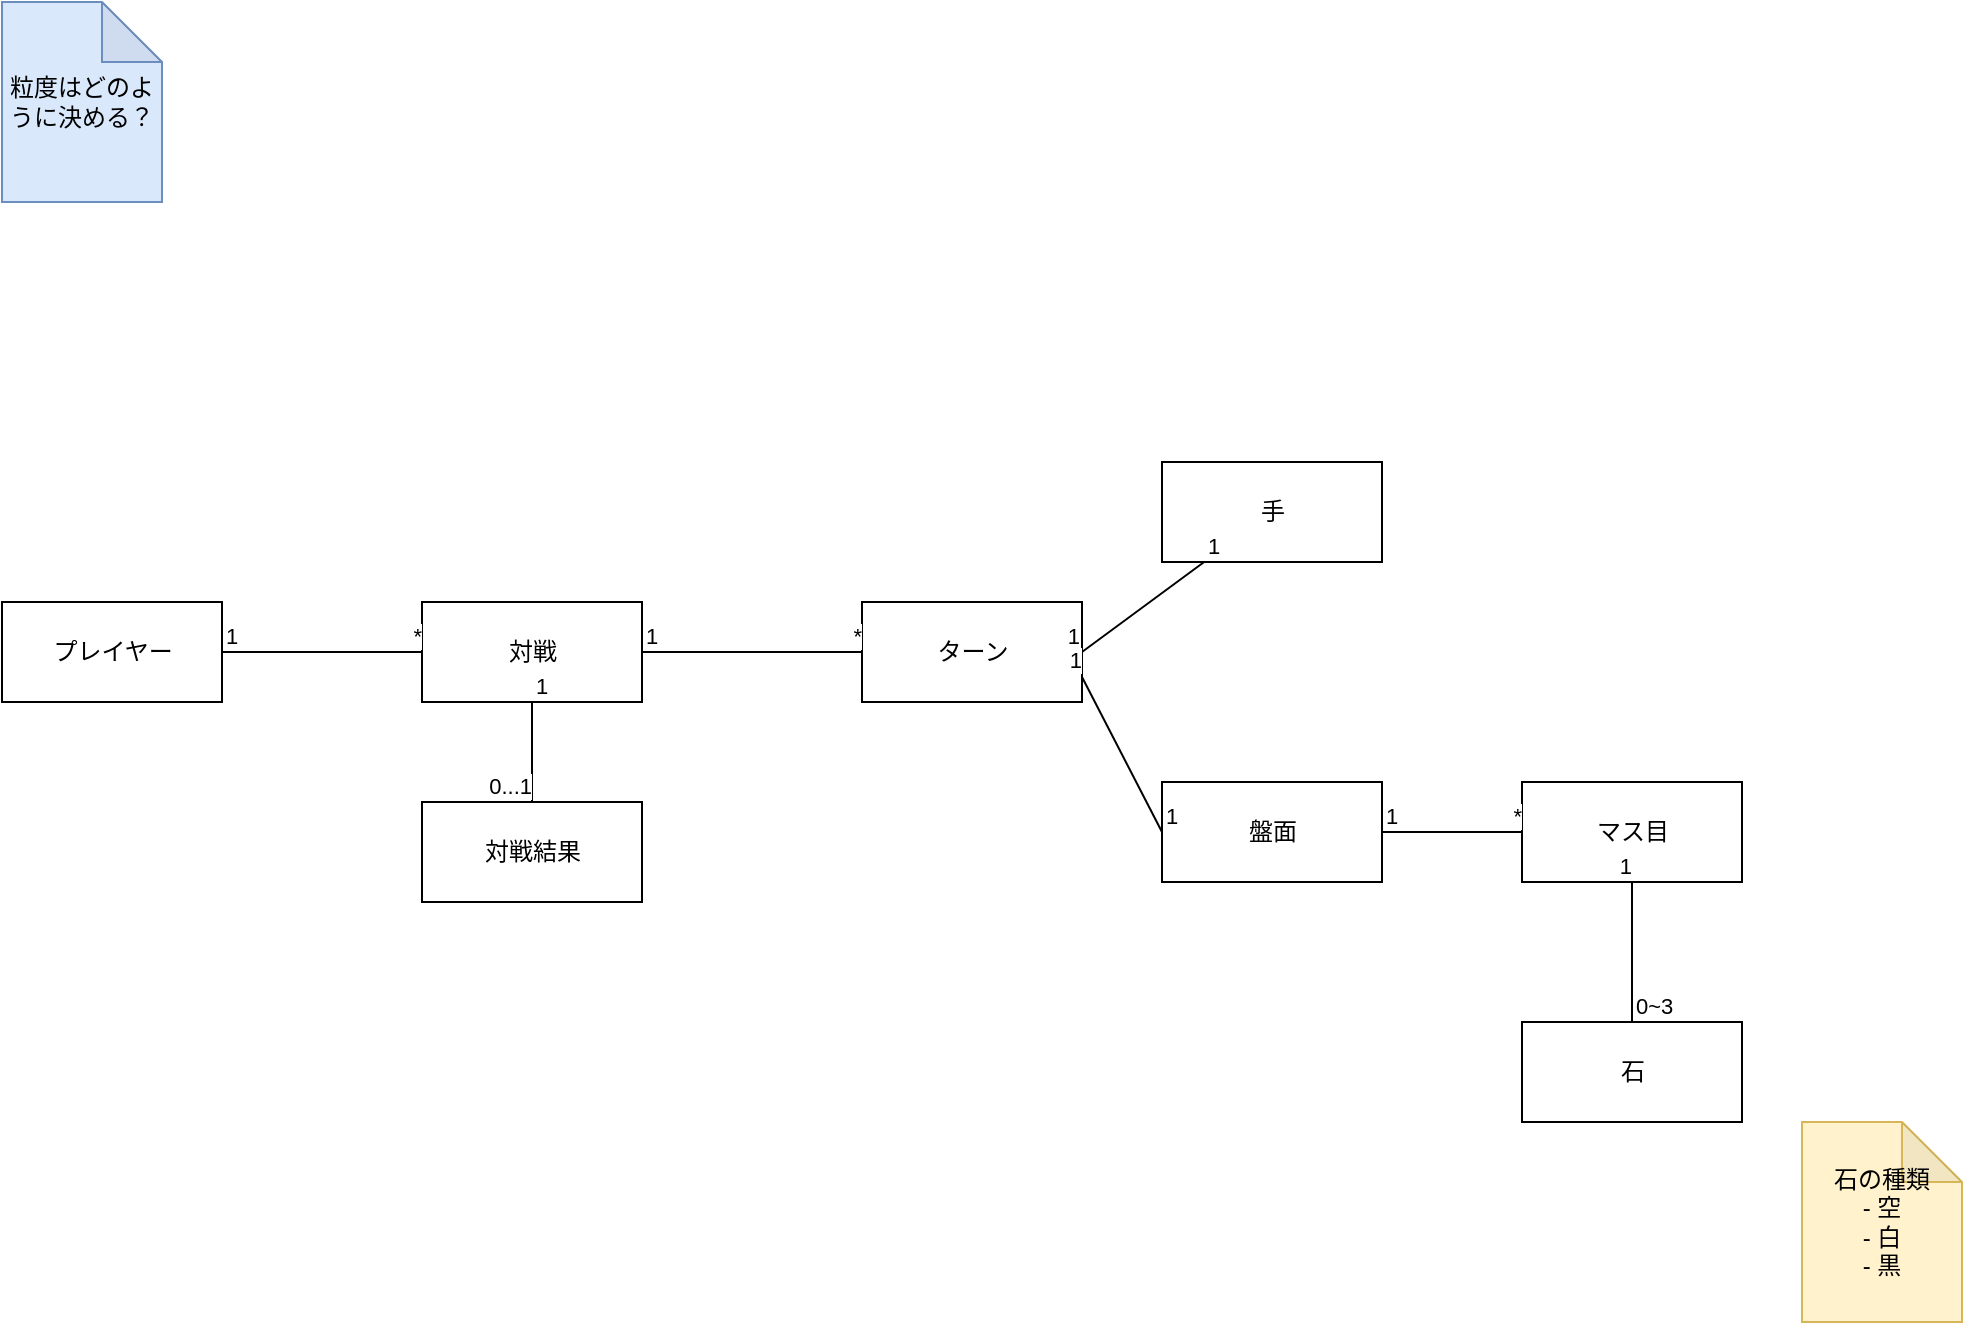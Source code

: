 <mxfile>
    <diagram id="fqqR5jw26kWLBuEo31SX" name="ページ1">
        <mxGraphModel dx="812" dy="1101" grid="1" gridSize="10" guides="1" tooltips="1" connect="1" arrows="1" fold="1" page="1" pageScale="1" pageWidth="827" pageHeight="1169" math="0" shadow="0">
            <root>
                <mxCell id="0"/>
                <mxCell id="1" parent="0"/>
                <mxCell id="2" value="対戦" style="html=1;" parent="1" vertex="1">
                    <mxGeometry x="270" y="520" width="110" height="50" as="geometry"/>
                </mxCell>
                <mxCell id="3" value="ターン" style="html=1;" parent="1" vertex="1">
                    <mxGeometry x="490" y="520" width="110" height="50" as="geometry"/>
                </mxCell>
                <mxCell id="4" value="対戦結果" style="html=1;" parent="1" vertex="1">
                    <mxGeometry x="270" y="620" width="110" height="50" as="geometry"/>
                </mxCell>
                <mxCell id="5" value="マス目" style="html=1;" parent="1" vertex="1">
                    <mxGeometry x="820" y="610" width="110" height="50" as="geometry"/>
                </mxCell>
                <mxCell id="6" value="石の種類&lt;br&gt;- 空&lt;br&gt;- 白&lt;br&gt;- 黒" style="shape=note;whiteSpace=wrap;html=1;backgroundOutline=1;darkOpacity=0.05;fillColor=#fff2cc;strokeColor=#d6b656;" parent="1" vertex="1">
                    <mxGeometry x="960" y="780" width="80" height="100" as="geometry"/>
                </mxCell>
                <mxCell id="7" value="プレイヤー" style="html=1;" parent="1" vertex="1">
                    <mxGeometry x="60" y="520" width="110" height="50" as="geometry"/>
                </mxCell>
                <mxCell id="8" value="" style="endArrow=none;html=1;edgeStyle=orthogonalEdgeStyle;" parent="1" source="7" target="2" edge="1">
                    <mxGeometry relative="1" as="geometry">
                        <mxPoint x="160" y="550" as="sourcePoint"/>
                        <mxPoint x="320" y="550" as="targetPoint"/>
                    </mxGeometry>
                </mxCell>
                <mxCell id="9" value="1" style="edgeLabel;resizable=0;html=1;align=left;verticalAlign=bottom;" parent="8" connectable="0" vertex="1">
                    <mxGeometry x="-1" relative="1" as="geometry"/>
                </mxCell>
                <mxCell id="10" value="*" style="edgeLabel;resizable=0;html=1;align=right;verticalAlign=bottom;" parent="8" connectable="0" vertex="1">
                    <mxGeometry x="1" relative="1" as="geometry"/>
                </mxCell>
                <mxCell id="11" value="" style="endArrow=none;html=1;edgeStyle=orthogonalEdgeStyle;" parent="1" source="2" target="3" edge="1">
                    <mxGeometry relative="1" as="geometry">
                        <mxPoint x="180" y="555" as="sourcePoint"/>
                        <mxPoint x="280" y="555" as="targetPoint"/>
                    </mxGeometry>
                </mxCell>
                <mxCell id="12" value="1" style="edgeLabel;resizable=0;html=1;align=left;verticalAlign=bottom;" parent="11" connectable="0" vertex="1">
                    <mxGeometry x="-1" relative="1" as="geometry"/>
                </mxCell>
                <mxCell id="13" value="*" style="edgeLabel;resizable=0;html=1;align=right;verticalAlign=bottom;" parent="11" connectable="0" vertex="1">
                    <mxGeometry x="1" relative="1" as="geometry"/>
                </mxCell>
                <mxCell id="14" value="" style="endArrow=none;html=1;edgeStyle=orthogonalEdgeStyle;" parent="1" source="2" target="4" edge="1">
                    <mxGeometry relative="1" as="geometry">
                        <mxPoint x="390" y="555" as="sourcePoint"/>
                        <mxPoint x="500" y="555" as="targetPoint"/>
                    </mxGeometry>
                </mxCell>
                <mxCell id="15" value="1" style="edgeLabel;resizable=0;html=1;align=left;verticalAlign=bottom;" parent="14" connectable="0" vertex="1">
                    <mxGeometry x="-1" relative="1" as="geometry"/>
                </mxCell>
                <mxCell id="16" value="0...1" style="edgeLabel;resizable=0;html=1;align=right;verticalAlign=bottom;" parent="14" connectable="0" vertex="1">
                    <mxGeometry x="1" relative="1" as="geometry"/>
                </mxCell>
                <mxCell id="19" value="手" style="html=1;" parent="1" vertex="1">
                    <mxGeometry x="640" y="450" width="110" height="50" as="geometry"/>
                </mxCell>
                <mxCell id="20" value="" style="endArrow=none;html=1;entryX=1;entryY=0.5;entryDx=0;entryDy=0;" parent="1" source="19" target="3" edge="1">
                    <mxGeometry relative="1" as="geometry">
                        <mxPoint x="335" y="580" as="sourcePoint"/>
                        <mxPoint x="335" y="630" as="targetPoint"/>
                    </mxGeometry>
                </mxCell>
                <mxCell id="21" value="1" style="edgeLabel;resizable=0;html=1;align=left;verticalAlign=bottom;" parent="20" connectable="0" vertex="1">
                    <mxGeometry x="-1" relative="1" as="geometry"/>
                </mxCell>
                <mxCell id="22" value="1" style="edgeLabel;resizable=0;html=1;align=right;verticalAlign=bottom;" parent="20" connectable="0" vertex="1">
                    <mxGeometry x="1" relative="1" as="geometry"/>
                </mxCell>
                <mxCell id="23" value="盤面" style="html=1;" parent="1" vertex="1">
                    <mxGeometry x="640" y="610" width="110" height="50" as="geometry"/>
                </mxCell>
                <mxCell id="24" value="" style="endArrow=none;html=1;exitX=0;exitY=0.5;exitDx=0;exitDy=0;entryX=1;entryY=0.75;entryDx=0;entryDy=0;" parent="1" source="23" target="3" edge="1">
                    <mxGeometry relative="1" as="geometry">
                        <mxPoint x="671.071" y="510" as="sourcePoint"/>
                        <mxPoint x="610" y="555" as="targetPoint"/>
                    </mxGeometry>
                </mxCell>
                <mxCell id="25" value="1" style="edgeLabel;resizable=0;html=1;align=left;verticalAlign=bottom;" parent="24" connectable="0" vertex="1">
                    <mxGeometry x="-1" relative="1" as="geometry"/>
                </mxCell>
                <mxCell id="26" value="1" style="edgeLabel;resizable=0;html=1;align=right;verticalAlign=bottom;" parent="24" connectable="0" vertex="1">
                    <mxGeometry x="1" relative="1" as="geometry"/>
                </mxCell>
                <mxCell id="27" value="石" style="html=1;" parent="1" vertex="1">
                    <mxGeometry x="820" y="730" width="110" height="50" as="geometry"/>
                </mxCell>
                <mxCell id="28" value="" style="endArrow=none;html=1;exitX=1;exitY=0.5;exitDx=0;exitDy=0;" parent="1" source="23" target="5" edge="1">
                    <mxGeometry relative="1" as="geometry">
                        <mxPoint x="390" y="555" as="sourcePoint"/>
                        <mxPoint x="500" y="555" as="targetPoint"/>
                    </mxGeometry>
                </mxCell>
                <mxCell id="29" value="1" style="edgeLabel;resizable=0;html=1;align=left;verticalAlign=bottom;" parent="28" connectable="0" vertex="1">
                    <mxGeometry x="-1" relative="1" as="geometry"/>
                </mxCell>
                <mxCell id="30" value="*" style="edgeLabel;resizable=0;html=1;align=right;verticalAlign=bottom;" parent="28" connectable="0" vertex="1">
                    <mxGeometry x="1" relative="1" as="geometry"/>
                </mxCell>
                <mxCell id="31" value="" style="endArrow=none;html=1;" parent="1" source="27" target="5" edge="1">
                    <mxGeometry relative="1" as="geometry">
                        <mxPoint x="650" y="645" as="sourcePoint"/>
                        <mxPoint x="610" y="567.5" as="targetPoint"/>
                    </mxGeometry>
                </mxCell>
                <mxCell id="32" value="0~3" style="edgeLabel;resizable=0;html=1;align=left;verticalAlign=bottom;" parent="31" connectable="0" vertex="1">
                    <mxGeometry x="-1" relative="1" as="geometry"/>
                </mxCell>
                <mxCell id="33" value="1" style="edgeLabel;resizable=0;html=1;align=right;verticalAlign=bottom;" parent="31" connectable="0" vertex="1">
                    <mxGeometry x="1" relative="1" as="geometry"/>
                </mxCell>
                <mxCell id="37" value="粒度はどのように決める？" style="shape=note;whiteSpace=wrap;html=1;backgroundOutline=1;darkOpacity=0.05;fillColor=#dae8fc;strokeColor=#6c8ebf;" parent="1" vertex="1">
                    <mxGeometry x="60" y="220" width="80" height="100" as="geometry"/>
                </mxCell>
            </root>
        </mxGraphModel>
    </diagram>
</mxfile>